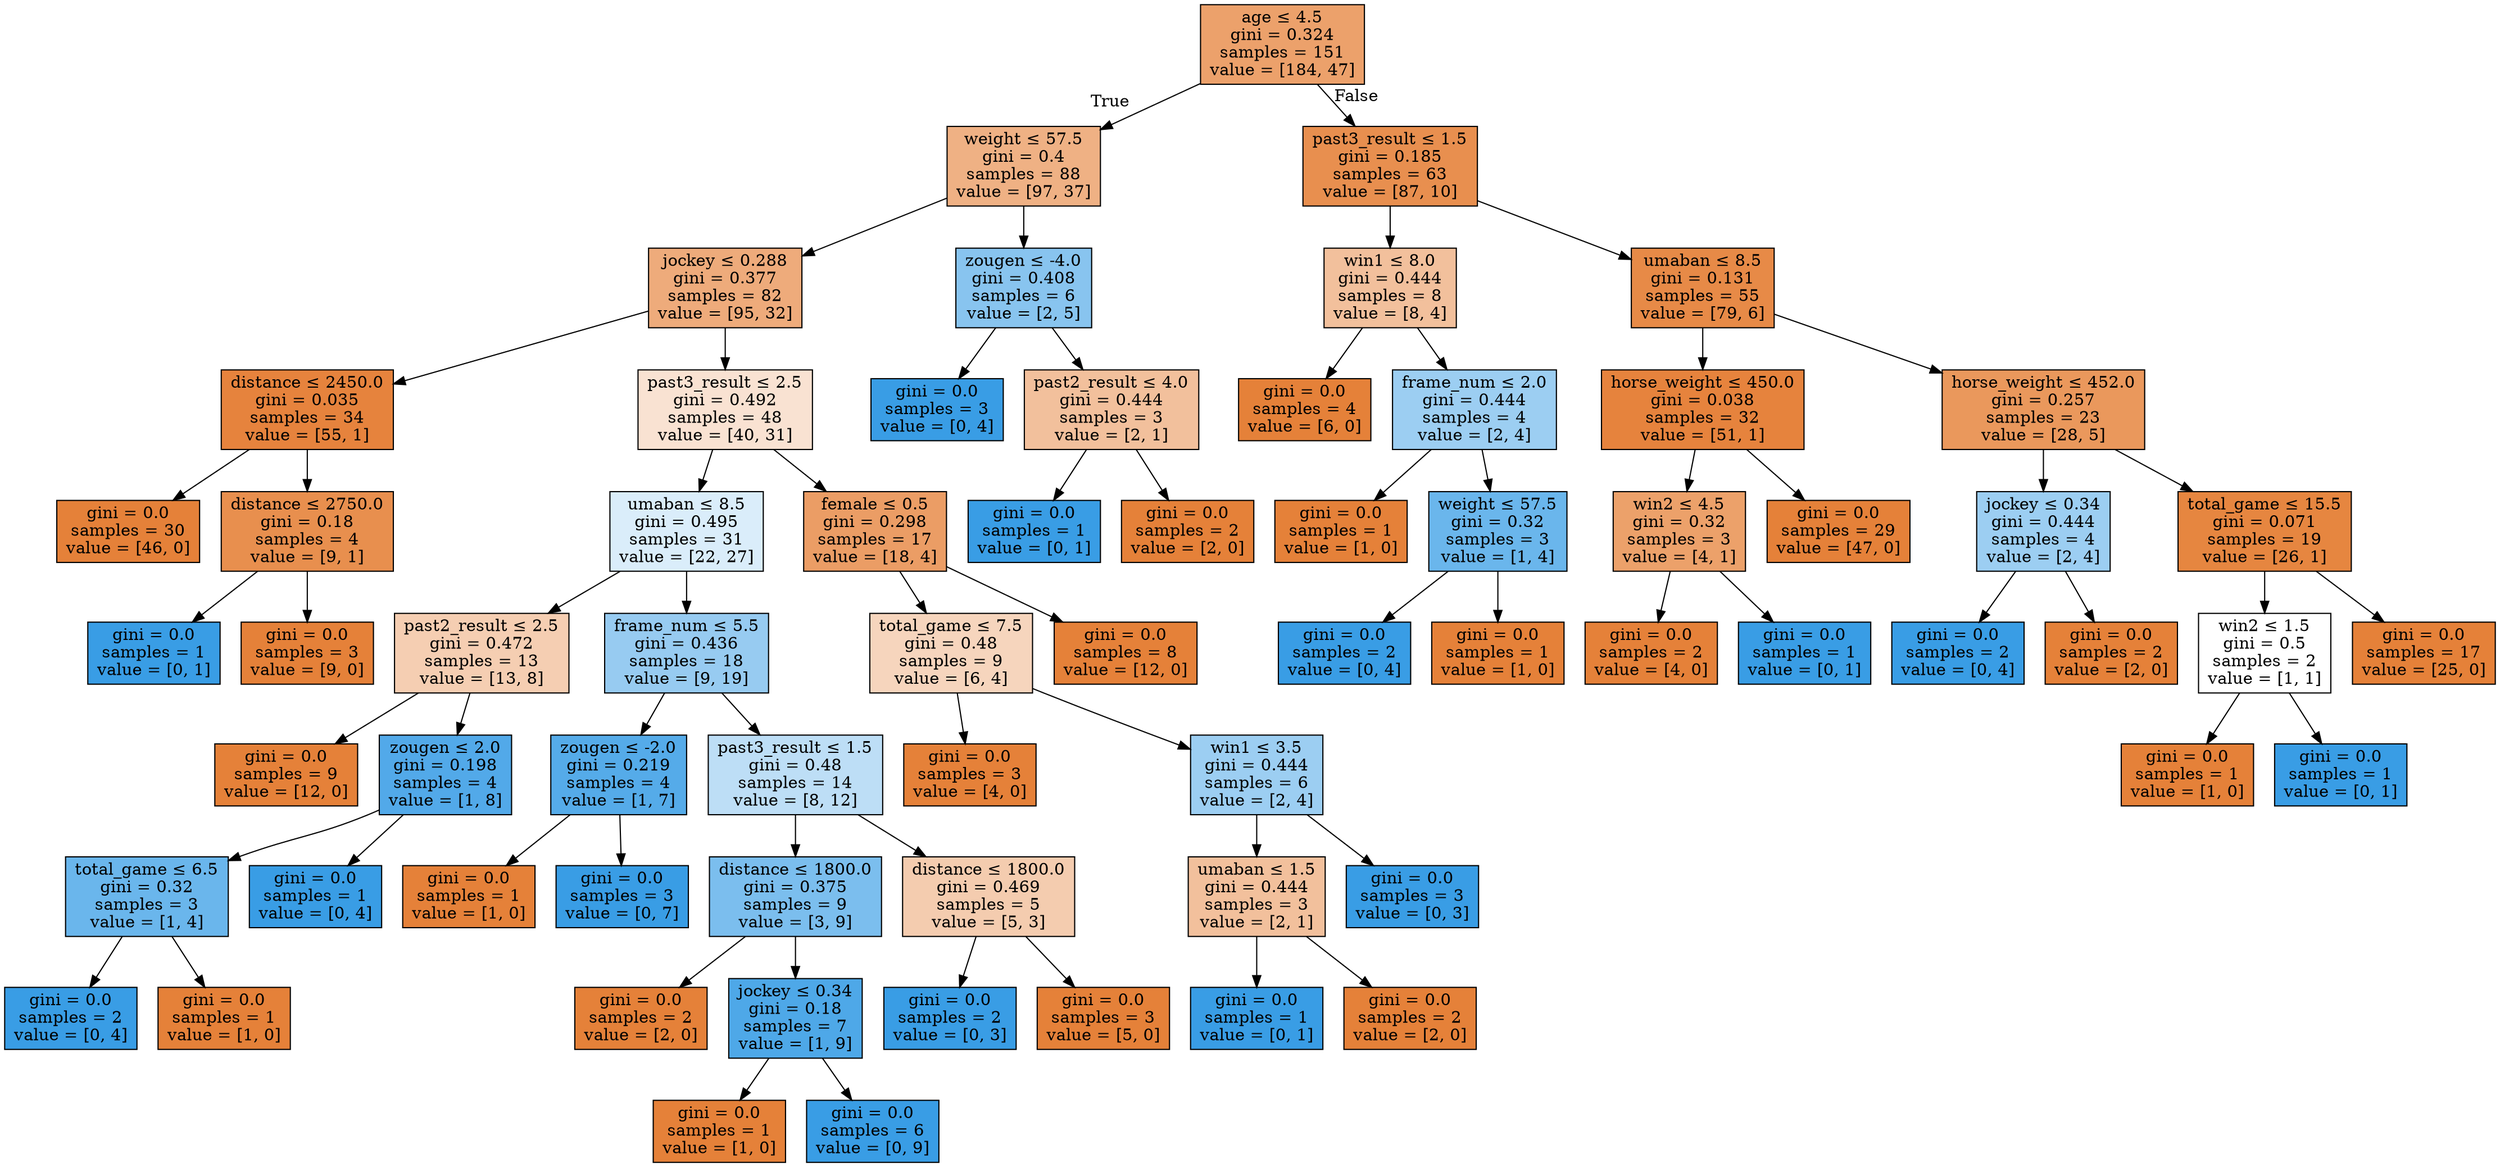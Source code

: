 digraph Tree {
node [shape=box, style="filled", color="black"] ;
0 [label=<age &le; 4.5<br/>gini = 0.324<br/>samples = 151<br/>value = [184, 47]>, fillcolor="#e58139be"] ;
1 [label=<weight &le; 57.5<br/>gini = 0.4<br/>samples = 88<br/>value = [97, 37]>, fillcolor="#e581399e"] ;
0 -> 1 [labeldistance=2.5, labelangle=45, headlabel="True"] ;
2 [label=<jockey &le; 0.288<br/>gini = 0.377<br/>samples = 82<br/>value = [95, 32]>, fillcolor="#e58139a9"] ;
1 -> 2 ;
3 [label=<distance &le; 2450.0<br/>gini = 0.035<br/>samples = 34<br/>value = [55, 1]>, fillcolor="#e58139fa"] ;
2 -> 3 ;
4 [label=<gini = 0.0<br/>samples = 30<br/>value = [46, 0]>, fillcolor="#e58139ff"] ;
3 -> 4 ;
5 [label=<distance &le; 2750.0<br/>gini = 0.18<br/>samples = 4<br/>value = [9, 1]>, fillcolor="#e58139e3"] ;
3 -> 5 ;
6 [label=<gini = 0.0<br/>samples = 1<br/>value = [0, 1]>, fillcolor="#399de5ff"] ;
5 -> 6 ;
7 [label=<gini = 0.0<br/>samples = 3<br/>value = [9, 0]>, fillcolor="#e58139ff"] ;
5 -> 7 ;
8 [label=<past3_result &le; 2.5<br/>gini = 0.492<br/>samples = 48<br/>value = [40, 31]>, fillcolor="#e5813939"] ;
2 -> 8 ;
9 [label=<umaban &le; 8.5<br/>gini = 0.495<br/>samples = 31<br/>value = [22, 27]>, fillcolor="#399de52f"] ;
8 -> 9 ;
10 [label=<past2_result &le; 2.5<br/>gini = 0.472<br/>samples = 13<br/>value = [13, 8]>, fillcolor="#e5813962"] ;
9 -> 10 ;
11 [label=<gini = 0.0<br/>samples = 9<br/>value = [12, 0]>, fillcolor="#e58139ff"] ;
10 -> 11 ;
12 [label=<zougen &le; 2.0<br/>gini = 0.198<br/>samples = 4<br/>value = [1, 8]>, fillcolor="#399de5df"] ;
10 -> 12 ;
13 [label=<total_game &le; 6.5<br/>gini = 0.32<br/>samples = 3<br/>value = [1, 4]>, fillcolor="#399de5bf"] ;
12 -> 13 ;
14 [label=<gini = 0.0<br/>samples = 2<br/>value = [0, 4]>, fillcolor="#399de5ff"] ;
13 -> 14 ;
15 [label=<gini = 0.0<br/>samples = 1<br/>value = [1, 0]>, fillcolor="#e58139ff"] ;
13 -> 15 ;
16 [label=<gini = 0.0<br/>samples = 1<br/>value = [0, 4]>, fillcolor="#399de5ff"] ;
12 -> 16 ;
17 [label=<frame_num &le; 5.5<br/>gini = 0.436<br/>samples = 18<br/>value = [9, 19]>, fillcolor="#399de586"] ;
9 -> 17 ;
18 [label=<zougen &le; -2.0<br/>gini = 0.219<br/>samples = 4<br/>value = [1, 7]>, fillcolor="#399de5db"] ;
17 -> 18 ;
19 [label=<gini = 0.0<br/>samples = 1<br/>value = [1, 0]>, fillcolor="#e58139ff"] ;
18 -> 19 ;
20 [label=<gini = 0.0<br/>samples = 3<br/>value = [0, 7]>, fillcolor="#399de5ff"] ;
18 -> 20 ;
21 [label=<past3_result &le; 1.5<br/>gini = 0.48<br/>samples = 14<br/>value = [8, 12]>, fillcolor="#399de555"] ;
17 -> 21 ;
22 [label=<distance &le; 1800.0<br/>gini = 0.375<br/>samples = 9<br/>value = [3, 9]>, fillcolor="#399de5aa"] ;
21 -> 22 ;
23 [label=<gini = 0.0<br/>samples = 2<br/>value = [2, 0]>, fillcolor="#e58139ff"] ;
22 -> 23 ;
24 [label=<jockey &le; 0.34<br/>gini = 0.18<br/>samples = 7<br/>value = [1, 9]>, fillcolor="#399de5e3"] ;
22 -> 24 ;
25 [label=<gini = 0.0<br/>samples = 1<br/>value = [1, 0]>, fillcolor="#e58139ff"] ;
24 -> 25 ;
26 [label=<gini = 0.0<br/>samples = 6<br/>value = [0, 9]>, fillcolor="#399de5ff"] ;
24 -> 26 ;
27 [label=<distance &le; 1800.0<br/>gini = 0.469<br/>samples = 5<br/>value = [5, 3]>, fillcolor="#e5813966"] ;
21 -> 27 ;
28 [label=<gini = 0.0<br/>samples = 2<br/>value = [0, 3]>, fillcolor="#399de5ff"] ;
27 -> 28 ;
29 [label=<gini = 0.0<br/>samples = 3<br/>value = [5, 0]>, fillcolor="#e58139ff"] ;
27 -> 29 ;
30 [label=<female &le; 0.5<br/>gini = 0.298<br/>samples = 17<br/>value = [18, 4]>, fillcolor="#e58139c6"] ;
8 -> 30 ;
31 [label=<total_game &le; 7.5<br/>gini = 0.48<br/>samples = 9<br/>value = [6, 4]>, fillcolor="#e5813955"] ;
30 -> 31 ;
32 [label=<gini = 0.0<br/>samples = 3<br/>value = [4, 0]>, fillcolor="#e58139ff"] ;
31 -> 32 ;
33 [label=<win1 &le; 3.5<br/>gini = 0.444<br/>samples = 6<br/>value = [2, 4]>, fillcolor="#399de57f"] ;
31 -> 33 ;
34 [label=<umaban &le; 1.5<br/>gini = 0.444<br/>samples = 3<br/>value = [2, 1]>, fillcolor="#e581397f"] ;
33 -> 34 ;
35 [label=<gini = 0.0<br/>samples = 1<br/>value = [0, 1]>, fillcolor="#399de5ff"] ;
34 -> 35 ;
36 [label=<gini = 0.0<br/>samples = 2<br/>value = [2, 0]>, fillcolor="#e58139ff"] ;
34 -> 36 ;
37 [label=<gini = 0.0<br/>samples = 3<br/>value = [0, 3]>, fillcolor="#399de5ff"] ;
33 -> 37 ;
38 [label=<gini = 0.0<br/>samples = 8<br/>value = [12, 0]>, fillcolor="#e58139ff"] ;
30 -> 38 ;
39 [label=<zougen &le; -4.0<br/>gini = 0.408<br/>samples = 6<br/>value = [2, 5]>, fillcolor="#399de599"] ;
1 -> 39 ;
40 [label=<gini = 0.0<br/>samples = 3<br/>value = [0, 4]>, fillcolor="#399de5ff"] ;
39 -> 40 ;
41 [label=<past2_result &le; 4.0<br/>gini = 0.444<br/>samples = 3<br/>value = [2, 1]>, fillcolor="#e581397f"] ;
39 -> 41 ;
42 [label=<gini = 0.0<br/>samples = 1<br/>value = [0, 1]>, fillcolor="#399de5ff"] ;
41 -> 42 ;
43 [label=<gini = 0.0<br/>samples = 2<br/>value = [2, 0]>, fillcolor="#e58139ff"] ;
41 -> 43 ;
44 [label=<past3_result &le; 1.5<br/>gini = 0.185<br/>samples = 63<br/>value = [87, 10]>, fillcolor="#e58139e2"] ;
0 -> 44 [labeldistance=2.5, labelangle=-45, headlabel="False"] ;
45 [label=<win1 &le; 8.0<br/>gini = 0.444<br/>samples = 8<br/>value = [8, 4]>, fillcolor="#e581397f"] ;
44 -> 45 ;
46 [label=<gini = 0.0<br/>samples = 4<br/>value = [6, 0]>, fillcolor="#e58139ff"] ;
45 -> 46 ;
47 [label=<frame_num &le; 2.0<br/>gini = 0.444<br/>samples = 4<br/>value = [2, 4]>, fillcolor="#399de57f"] ;
45 -> 47 ;
48 [label=<gini = 0.0<br/>samples = 1<br/>value = [1, 0]>, fillcolor="#e58139ff"] ;
47 -> 48 ;
49 [label=<weight &le; 57.5<br/>gini = 0.32<br/>samples = 3<br/>value = [1, 4]>, fillcolor="#399de5bf"] ;
47 -> 49 ;
50 [label=<gini = 0.0<br/>samples = 2<br/>value = [0, 4]>, fillcolor="#399de5ff"] ;
49 -> 50 ;
51 [label=<gini = 0.0<br/>samples = 1<br/>value = [1, 0]>, fillcolor="#e58139ff"] ;
49 -> 51 ;
52 [label=<umaban &le; 8.5<br/>gini = 0.131<br/>samples = 55<br/>value = [79, 6]>, fillcolor="#e58139ec"] ;
44 -> 52 ;
53 [label=<horse_weight &le; 450.0<br/>gini = 0.038<br/>samples = 32<br/>value = [51, 1]>, fillcolor="#e58139fa"] ;
52 -> 53 ;
54 [label=<win2 &le; 4.5<br/>gini = 0.32<br/>samples = 3<br/>value = [4, 1]>, fillcolor="#e58139bf"] ;
53 -> 54 ;
55 [label=<gini = 0.0<br/>samples = 2<br/>value = [4, 0]>, fillcolor="#e58139ff"] ;
54 -> 55 ;
56 [label=<gini = 0.0<br/>samples = 1<br/>value = [0, 1]>, fillcolor="#399de5ff"] ;
54 -> 56 ;
57 [label=<gini = 0.0<br/>samples = 29<br/>value = [47, 0]>, fillcolor="#e58139ff"] ;
53 -> 57 ;
58 [label=<horse_weight &le; 452.0<br/>gini = 0.257<br/>samples = 23<br/>value = [28, 5]>, fillcolor="#e58139d1"] ;
52 -> 58 ;
59 [label=<jockey &le; 0.34<br/>gini = 0.444<br/>samples = 4<br/>value = [2, 4]>, fillcolor="#399de57f"] ;
58 -> 59 ;
60 [label=<gini = 0.0<br/>samples = 2<br/>value = [0, 4]>, fillcolor="#399de5ff"] ;
59 -> 60 ;
61 [label=<gini = 0.0<br/>samples = 2<br/>value = [2, 0]>, fillcolor="#e58139ff"] ;
59 -> 61 ;
62 [label=<total_game &le; 15.5<br/>gini = 0.071<br/>samples = 19<br/>value = [26, 1]>, fillcolor="#e58139f5"] ;
58 -> 62 ;
63 [label=<win2 &le; 1.5<br/>gini = 0.5<br/>samples = 2<br/>value = [1, 1]>, fillcolor="#e5813900"] ;
62 -> 63 ;
64 [label=<gini = 0.0<br/>samples = 1<br/>value = [1, 0]>, fillcolor="#e58139ff"] ;
63 -> 64 ;
65 [label=<gini = 0.0<br/>samples = 1<br/>value = [0, 1]>, fillcolor="#399de5ff"] ;
63 -> 65 ;
66 [label=<gini = 0.0<br/>samples = 17<br/>value = [25, 0]>, fillcolor="#e58139ff"] ;
62 -> 66 ;
}